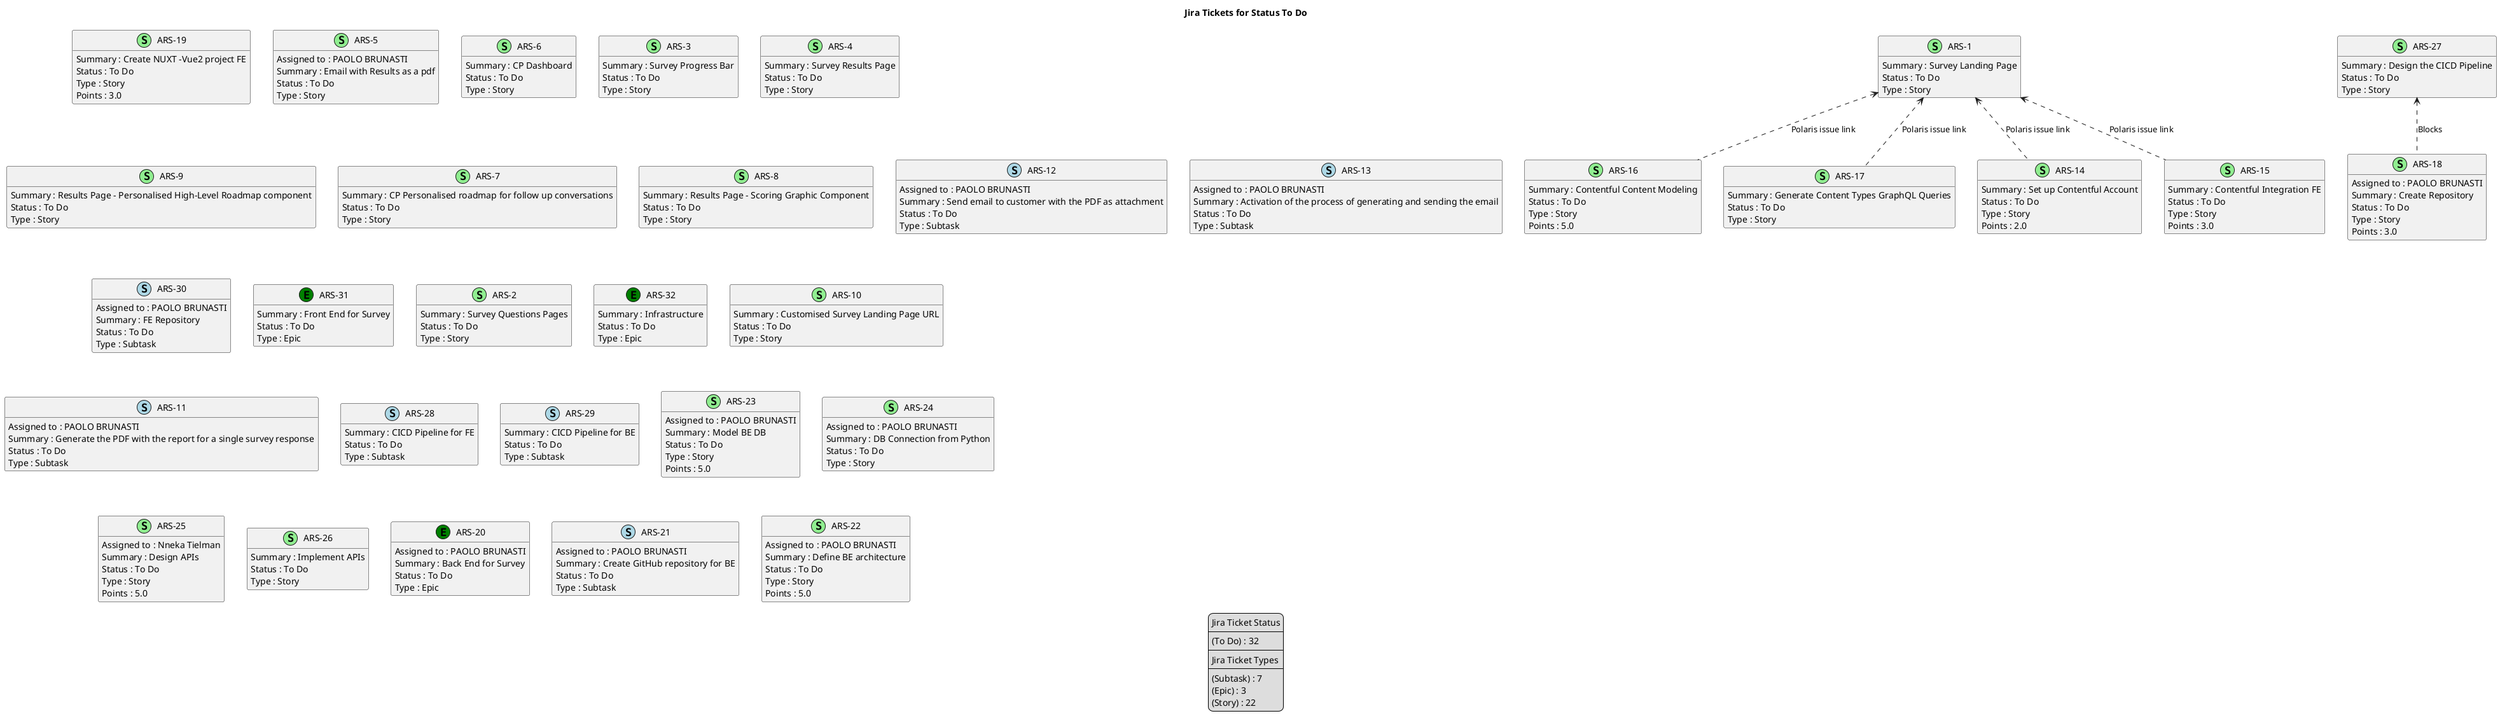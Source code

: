 @startuml
'https://plantuml.com/class-diagram

' GENERATE CLASS DIAGRAM ===========
' Generated at    : Mon May 06 11:25:29 CEST 2024

title Jira Tickets for Status To Do
hide empty members

legend
Jira Ticket Status
----
(To Do) : 32
----
Jira Ticket Types
----
(Subtask) : 7
(Epic) : 3
(Story) : 22
end legend


' Tickets =======
class "ARS-16" << (S,lightgreen) >> {
  Summary : Contentful Content Modeling
  Status : To Do
  Type : Story
  Points : 5.0
}

class "ARS-17" << (S,lightgreen) >> {
  Summary : Generate Content Types GraphQL Queries
  Status : To Do
  Type : Story
}

class "ARS-18" << (S,lightgreen) >> {
  Assigned to : PAOLO BRUNASTI
  Summary : Create Repository
  Status : To Do
  Type : Story
  Points : 3.0
}

class "ARS-19" << (S,lightgreen) >> {
  Summary : Create NUXT -Vue2 project FE
  Status : To Do
  Type : Story
  Points : 3.0
}

class "ARS-5" << (S,lightgreen) >> {
  Assigned to : PAOLO BRUNASTI
  Summary : Email with Results as a pdf
  Status : To Do
  Type : Story
}

class "ARS-6" << (S,lightgreen) >> {
  Summary : CP Dashboard
  Status : To Do
  Type : Story
}

class "ARS-3" << (S,lightgreen) >> {
  Summary : Survey Progress Bar
  Status : To Do
  Type : Story
}

class "ARS-4" << (S,lightgreen) >> {
  Summary : Survey Results Page
  Status : To Do
  Type : Story
}

class "ARS-9" << (S,lightgreen) >> {
  Summary : Results Page - Personalised High-Level Roadmap component
  Status : To Do
  Type : Story
}

class "ARS-7" << (S,lightgreen) >> {
  Summary : CP Personalised roadmap for follow up conversations
  Status : To Do
  Type : Story
}

class "ARS-8" << (S,lightgreen) >> {
  Summary : Results Page - Scoring Graphic Component
  Status : To Do
  Type : Story
}

class "ARS-12" << (S,lightblue) >> {
  Assigned to : PAOLO BRUNASTI
  Summary : Send email to customer with the PDF as attachment
  Status : To Do
  Type : Subtask
}

class "ARS-13" << (S,lightblue) >> {
  Assigned to : PAOLO BRUNASTI
  Summary : Activation of the process of generating and sending the email
  Status : To Do
  Type : Subtask
}

class "ARS-14" << (S,lightgreen) >> {
  Summary : Set up Contentful Account
  Status : To Do
  Type : Story
  Points : 2.0
}

class "ARS-15" << (S,lightgreen) >> {
  Summary : Contentful Integration FE
  Status : To Do
  Type : Story
  Points : 3.0
}

class "ARS-30" << (S,lightblue) >> {
  Assigned to : PAOLO BRUNASTI
  Summary : FE Repository
  Status : To Do
  Type : Subtask
}

class "ARS-1" << (S,lightgreen) >> {
  Summary : Survey Landing Page
  Status : To Do
  Type : Story
}

class "ARS-31" << (E,green) >> {
  Summary : Front End for Survey
  Status : To Do
  Type : Epic
}

class "ARS-2" << (S,lightgreen) >> {
  Summary : Survey Questions Pages
  Status : To Do
  Type : Story
}

class "ARS-32" << (E,green) >> {
  Summary : Infrastructure
  Status : To Do
  Type : Epic
}

class "ARS-10" << (S,lightgreen) >> {
  Summary : Customised Survey Landing Page URL
  Status : To Do
  Type : Story
}

class "ARS-11" << (S,lightblue) >> {
  Assigned to : PAOLO BRUNASTI
  Summary : Generate the PDF with the report for a single survey response
  Status : To Do
  Type : Subtask
}

class "ARS-27" << (S,lightgreen) >> {
  Summary : Design the CICD Pipeline
  Status : To Do
  Type : Story
}

class "ARS-28" << (S,lightblue) >> {
  Summary : CICD Pipeline for FE
  Status : To Do
  Type : Subtask
}

class "ARS-29" << (S,lightblue) >> {
  Summary : CICD Pipeline for BE
  Status : To Do
  Type : Subtask
}

class "ARS-23" << (S,lightgreen) >> {
  Assigned to : PAOLO BRUNASTI
  Summary : Model BE DB
  Status : To Do
  Type : Story
  Points : 5.0
}

class "ARS-24" << (S,lightgreen) >> {
  Assigned to : PAOLO BRUNASTI
  Summary : DB Connection from Python
  Status : To Do
  Type : Story
}

class "ARS-25" << (S,lightgreen) >> {
  Assigned to : Nneka Tielman
  Summary : Design APIs
  Status : To Do
  Type : Story
  Points : 5.0
}

class "ARS-26" << (S,lightgreen) >> {
  Summary : Implement APIs
  Status : To Do
  Type : Story
}

class "ARS-20" << (E,green) >> {
  Assigned to : PAOLO BRUNASTI
  Summary : Back End for Survey
  Status : To Do
  Type : Epic
}

class "ARS-21" << (S,lightblue) >> {
  Assigned to : PAOLO BRUNASTI
  Summary : Create GitHub repository for BE
  Status : To Do
  Type : Subtask
}

class "ARS-22" << (S,lightgreen) >> {
  Assigned to : PAOLO BRUNASTI
  Summary : Define BE architecture
  Status : To Do
  Type : Story
  Points : 5.0
}



' Links =======
"ARS-1" <.. "ARS-14" : Polaris issue link
"ARS-1" <.. "ARS-15" : Polaris issue link
"ARS-1" <.. "ARS-16" : Polaris issue link
"ARS-1" <.. "ARS-17" : Polaris issue link
"ARS-27" <.. "ARS-18" : Blocks


@enduml

